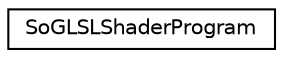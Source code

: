 digraph "Graphical Class Hierarchy"
{
 // LATEX_PDF_SIZE
  edge [fontname="Helvetica",fontsize="10",labelfontname="Helvetica",labelfontsize="10"];
  node [fontname="Helvetica",fontsize="10",shape=record];
  rankdir="LR";
  Node0 [label="SoGLSLShaderProgram",height=0.2,width=0.4,color="black", fillcolor="white", style="filled",URL="$classSoGLSLShaderProgram.html",tooltip=" "];
}

